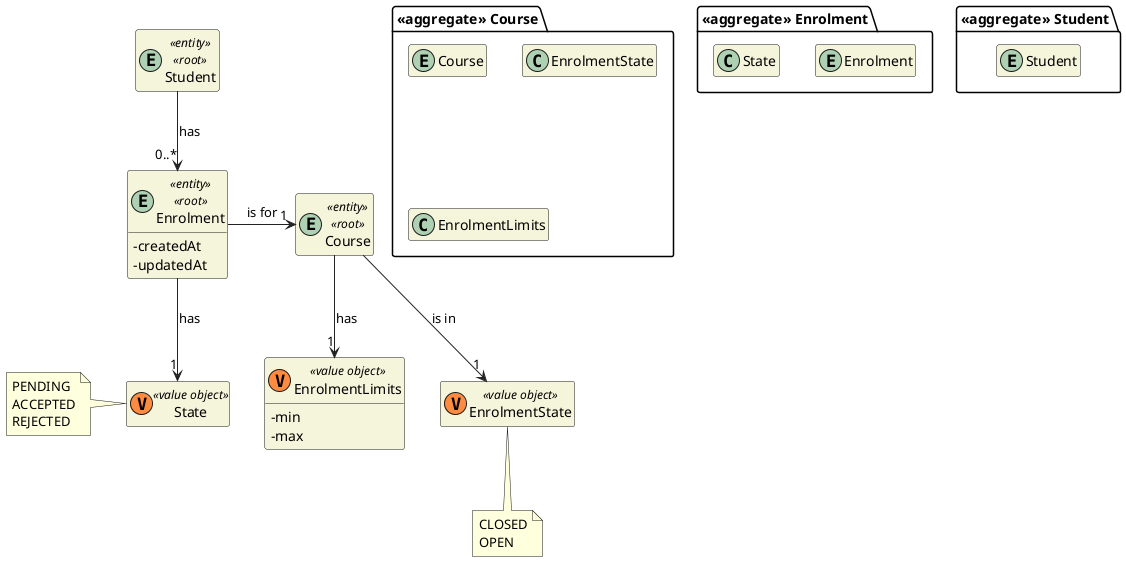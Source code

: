 @startuml US1009_DM
'https://plantuml.com/class-diagram

skinparam classAttributeIconSize 0
hide empty attributes
hide empty methods
skinparam classBackgroundColor beige
skinparam ArrowColor #222222

package "<<aggregate>> Enrolment" {
  entity Enrolment

  class State
}


entity Enrolment <<entity>> <<root>> {
  - createdAt
  - updatedAt
}

package "<<aggregate>> Student" {
  entity Student
}


entity Student <<entity>> <<root>> {
}

package "<<aggregate>> Course" {
  entity Course

  class EnrolmentState
  class EnrolmentLimits
}

class EnrolmentLimits <<(V,#FF8B40) value object>> {
  - min
  - max
}

class EnrolmentState <<(V,#FF8B40) value object>> {}
note bottom of EnrolmentState : CLOSED\nOPEN

entity Course <<entity>> <<root>> {
}

class State <<(V,#FF8B40) value object>> {}
note left of State
  PENDING
  ACCEPTED
  REJECTED
end note

Enrolment --> "1" State : has

Student --> "0..*" Enrolment : has
Enrolment -> "1" Course : is for

Course --> "1" EnrolmentState : is in
Course --> "1" EnrolmentLimits : has

@enduml
